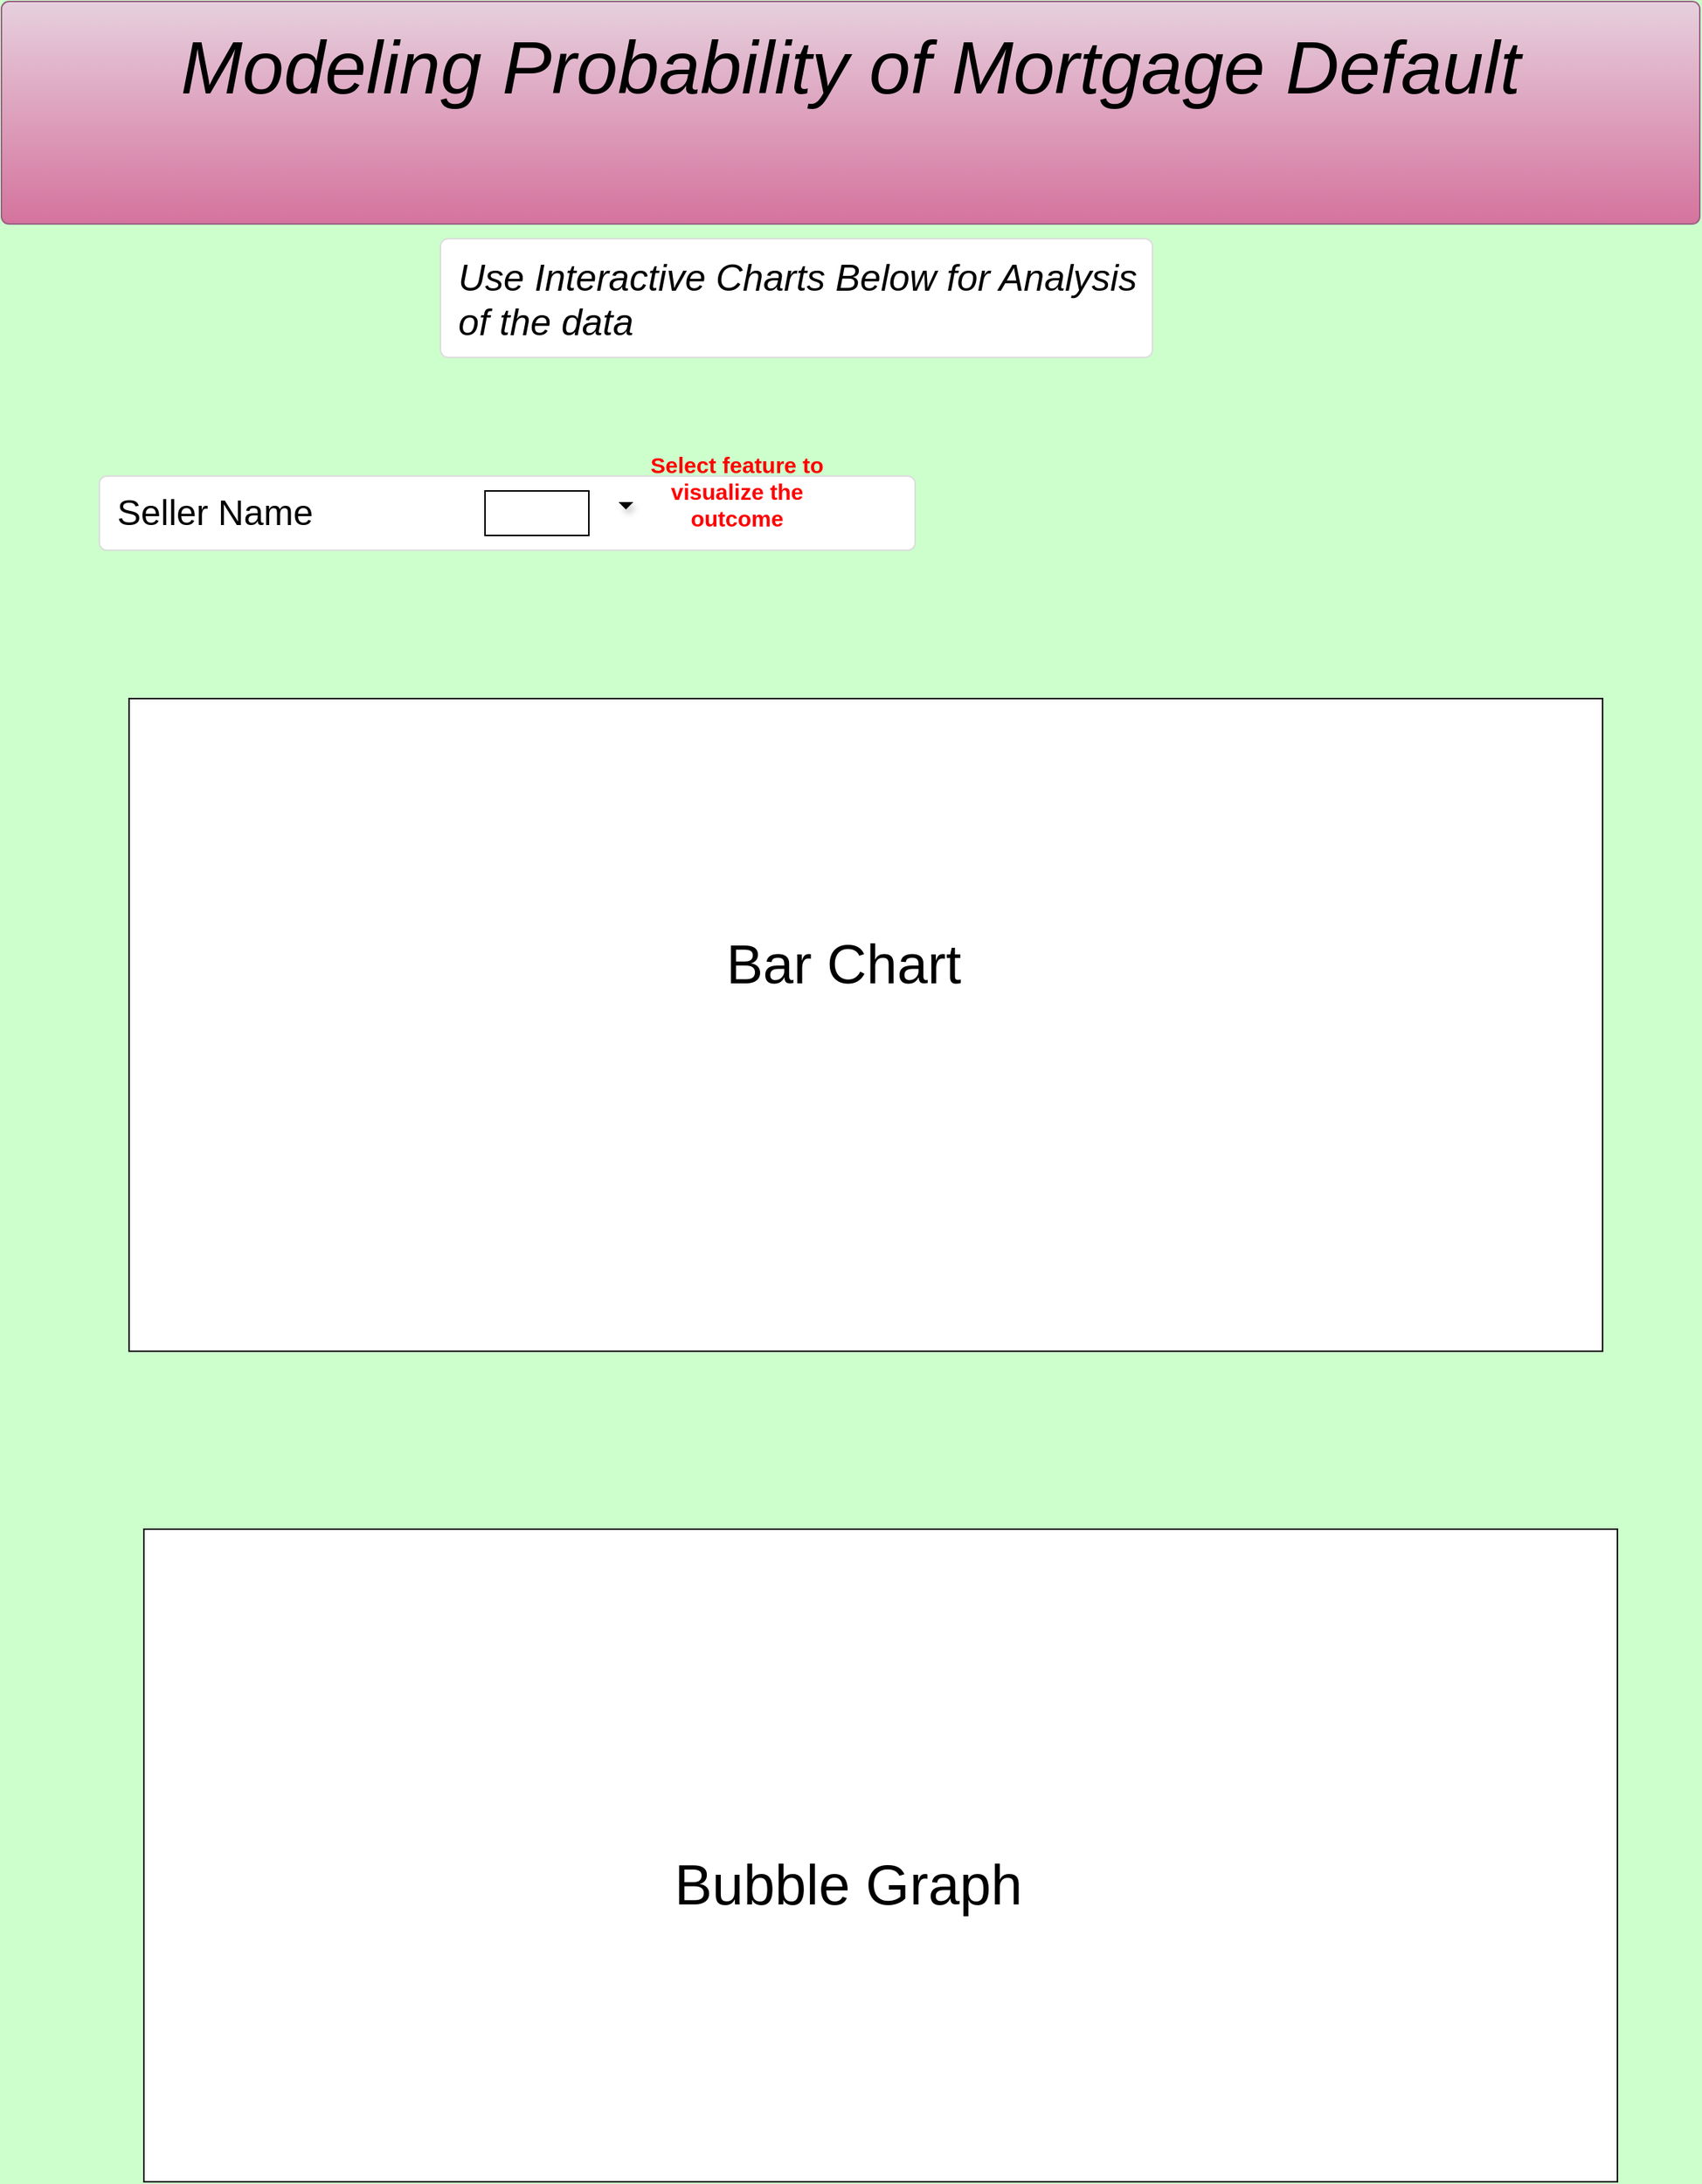 <mxfile version="13.5.3" type="device"><diagram name="Page-1" id="c9db0220-8083-56f3-ca83-edcdcd058819"><mxGraphModel dx="1024" dy="700" grid="1" gridSize="10" guides="1" tooltips="1" connect="1" arrows="1" fold="1" page="1" pageScale="1.5" pageWidth="826" pageHeight="1169" background="#CCFFCC" math="0" shadow="0"><root><mxCell id="0" style=";html=1;"/><mxCell id="1" style=";html=1;" parent="0"/><mxCell id="3d76a8aef4d5c911-18" value="&lt;span style=&quot;font-size: 25px&quot;&gt;&lt;i&gt;Use Interactive Charts Below for Analysis of the data&lt;/i&gt;&lt;/span&gt;" style="html=1;shadow=0;dashed=0;shape=mxgraph.bootstrap.rrect;rSize=5;strokeColor=#dddddd;;align=left;spacingLeft=10;fontSize=16;whiteSpace=wrap;rounded=0;" parent="1" vertex="1"><mxGeometry x="360" y="180" width="480" height="80" as="geometry"/></mxCell><mxCell id="3d76a8aef4d5c911-24" value="&lt;i style=&quot;font-size: 50px ; text-align: left&quot;&gt;Modeling Probability of Mortgage Default&lt;/i&gt;" style="html=1;shadow=0;dashed=0;shape=mxgraph.bootstrap.rrect;rSize=5;fontSize=12;align=center;spacing=10;verticalAlign=top;whiteSpace=wrap;rounded=0;fillColor=#e6d0de;gradientColor=#d5739d;strokeColor=#996185;" parent="1" vertex="1"><mxGeometry x="64" y="20" width="1145" height="150" as="geometry"/></mxCell><mxCell id="mhFgoLSBG4hax_ysz1Wz-12" value="&lt;font style=&quot;font-size: 24px&quot;&gt;Seller Name&lt;/font&gt;" style="html=1;shadow=0;dashed=0;shape=mxgraph.bootstrap.rrect;rSize=5;strokeColor=#dddddd;align=left;spacingLeft=10;fontSize=16;whiteSpace=wrap;rounded=0;" parent="1" vertex="1"><mxGeometry x="130" y="340" width="550" height="50" as="geometry"/></mxCell><mxCell id="mhFgoLSBG4hax_ysz1Wz-13" value="" style="shape=triangle;strokeColor=none;fillColor=#000000;direction=south;rounded=0;shadow=1;fontSize=12;fontColor=#000000;align=center;html=1;" parent="1" vertex="1"><mxGeometry x="480" y="357.5" width="10" height="5" as="geometry"/></mxCell><mxCell id="mhFgoLSBG4hax_ysz1Wz-21" value="&lt;b&gt;&lt;font color=&quot;#ff0000&quot; style=&quot;font-size: 15px&quot;&gt;Select feature to visualize the outcome&lt;/font&gt;&lt;/b&gt;" style="text;html=1;strokeColor=none;fillColor=none;align=center;verticalAlign=middle;whiteSpace=wrap;rounded=0;" parent="1" vertex="1"><mxGeometry x="500" y="340" width="120" height="20" as="geometry"/></mxCell><mxCell id="eTFV6ZMnpC_bxoRtjuBi-4" value="" style="rounded=0;whiteSpace=wrap;html=1;" vertex="1" parent="1"><mxGeometry x="150" y="490" width="993.5" height="440" as="geometry"/></mxCell><mxCell id="eTFV6ZMnpC_bxoRtjuBi-5" value="" style="rounded=0;whiteSpace=wrap;html=1;" vertex="1" parent="1"><mxGeometry x="160" y="1050" width="993.5" height="440" as="geometry"/></mxCell><mxCell id="eTFV6ZMnpC_bxoRtjuBi-7" value="" style="rounded=0;whiteSpace=wrap;html=1;" vertex="1" parent="1"><mxGeometry x="390" y="350" width="70" height="30" as="geometry"/></mxCell><mxCell id="eTFV6ZMnpC_bxoRtjuBi-8" value="&lt;font style=&quot;font-size: 37px&quot;&gt;Bar Chart&amp;nbsp;&lt;/font&gt;" style="text;html=1;strokeColor=none;fillColor=none;align=center;verticalAlign=middle;whiteSpace=wrap;rounded=0;" vertex="1" parent="1"><mxGeometry x="441.5" y="570" width="390" height="200" as="geometry"/></mxCell><mxCell id="eTFV6ZMnpC_bxoRtjuBi-9" value="&lt;font style=&quot;font-size: 38px&quot;&gt;Bubble Graph&lt;/font&gt;" style="text;html=1;strokeColor=none;fillColor=none;align=center;verticalAlign=middle;whiteSpace=wrap;rounded=0;" vertex="1" parent="1"><mxGeometry x="450" y="1190" width="370" height="200" as="geometry"/></mxCell></root></mxGraphModel></diagram></mxfile>